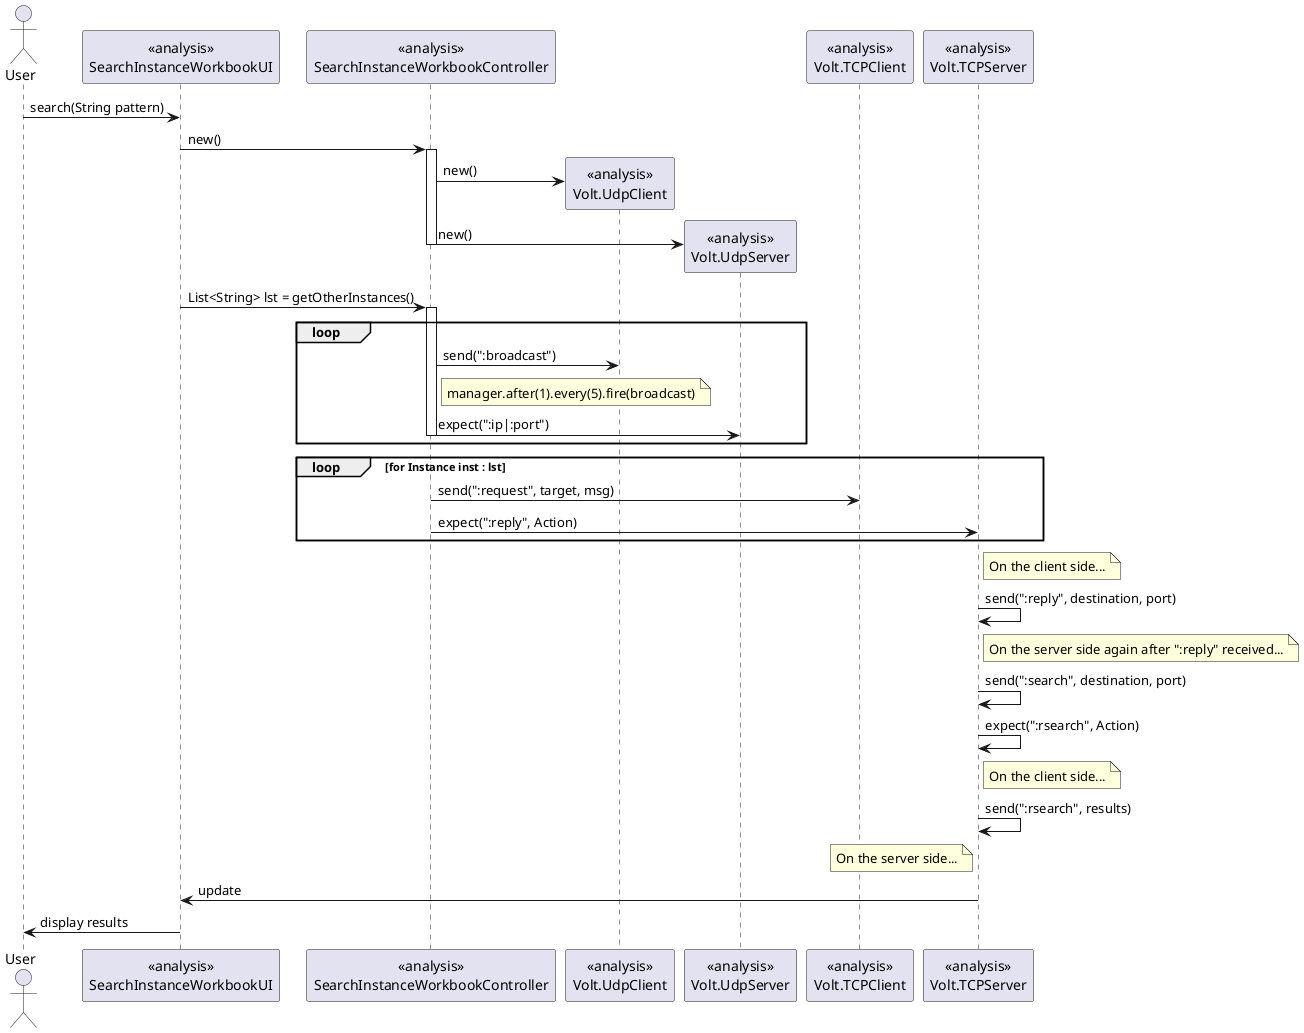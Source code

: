 @startuml doc-files/ipc_03.1_analysis_server_side.png

actor User
participant "<<analysis>>\nSearchInstanceWorkbookUI" as UI
participant "<<analysis>>\nSearchInstanceWorkbookController" as Control
participant "<<analysis>>\nVolt.UdpClient" as UdpClient
participant "<<analysis>>\nVolt.UdpServer" as UdpServer
participant "<<analysis>>\nVolt.TCPClient" as TCPClient
participant "<<analysis>>\nVolt.TCPServer" as TCPServer

User->UI: search(String pattern)
UI->Control: new()

activate Control
create UdpClient
Control->UdpClient: new()
create UdpServer
Control->UdpServer: new()
deactivate Control
UI->Control: List<String> lst = getOtherInstances()
loop
activate Control
Control->UdpClient: send(":broadcast")
note right of Control: manager.after(1).every(5).fire(broadcast)
Control->UdpServer: expect(":ip|:port")
deactivate Control
end

loop for Instance inst : lst
Control -> TCPClient : send(":request", target, msg)
Control -> TCPServer : expect(":reply", Action)
deactivate Control
deactivate TCPServer
deactivate TCPClient
end

note right of TCPServer: On the client side...
TCPServer -> TCPServer: send(":reply", destination, port)

note right of TCPServer: On the server side again after ":reply" received...
TCPServer -> TCPServer: send(":search", destination, port)
TCPServer -> TCPServer: expect(":rsearch", Action)

note right of TCPServer: On the client side...
TCPServer -> TCPServer: send(":rsearch", results)

note left of TCPServer: On the server side...
TCPServer -> UI: update
deactivate TCPServer
UI -> User : display results

@enduml
